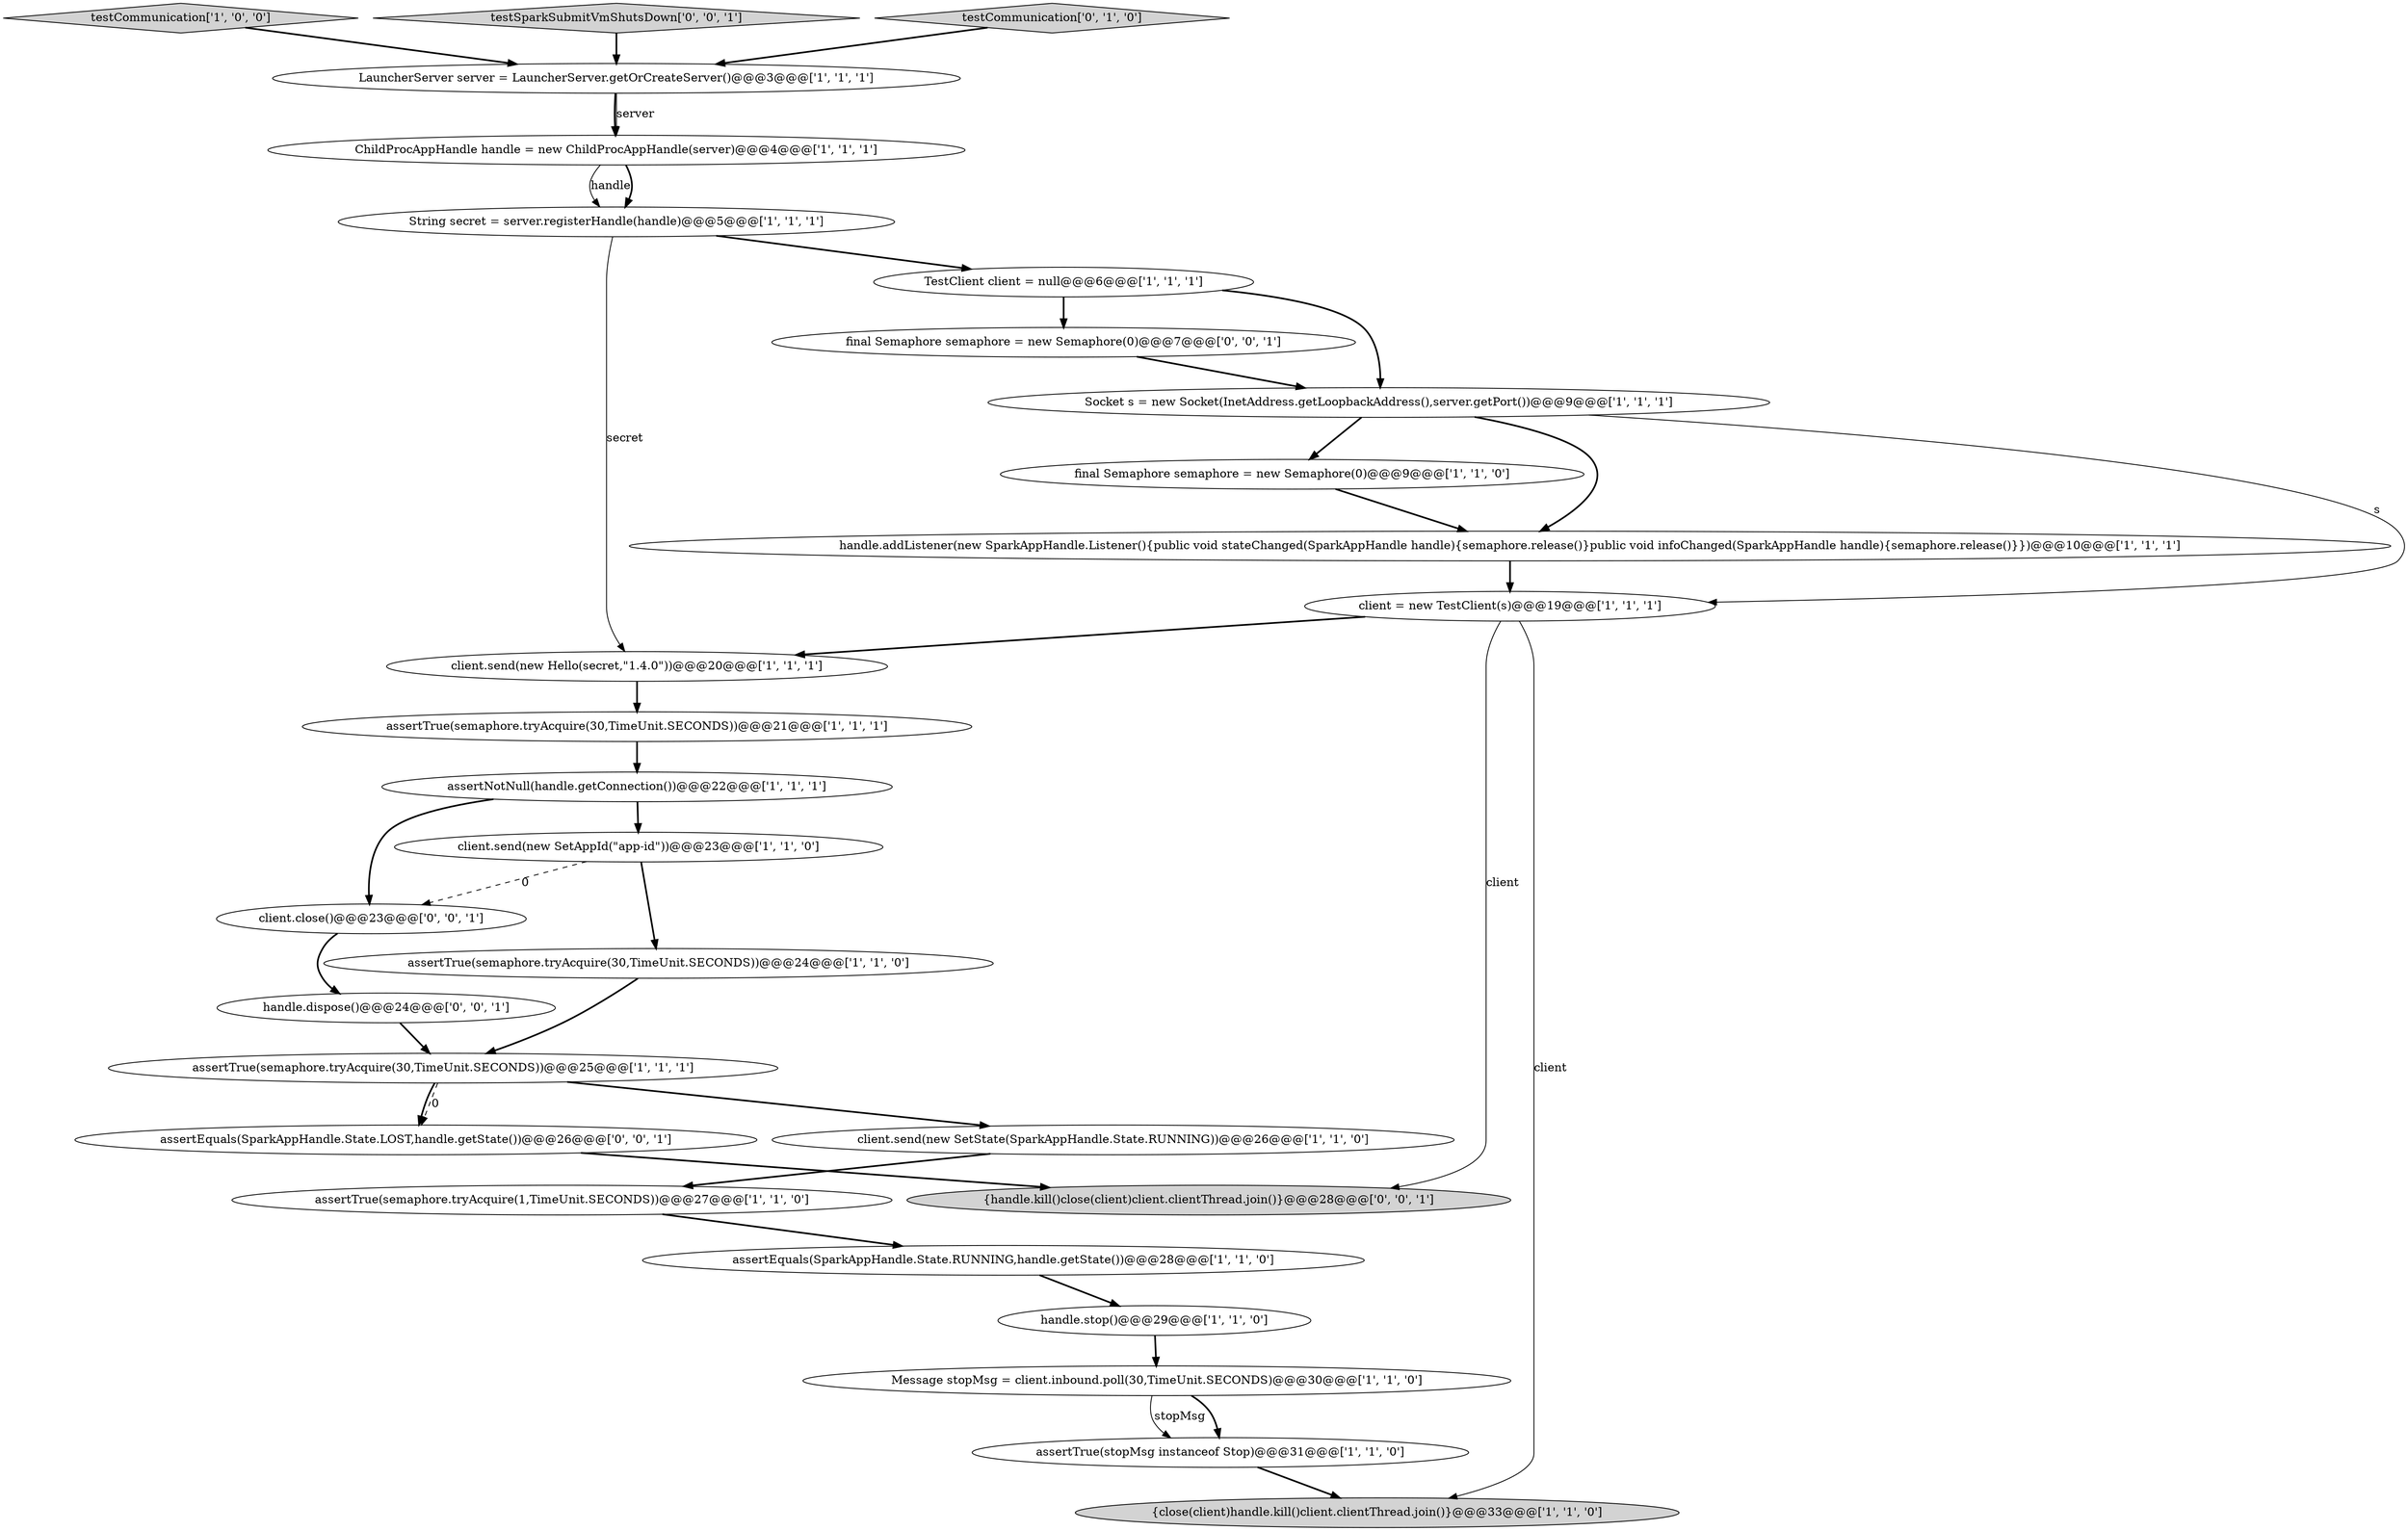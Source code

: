digraph {
12 [style = filled, label = "String secret = server.registerHandle(handle)@@@5@@@['1', '1', '1']", fillcolor = white, shape = ellipse image = "AAA0AAABBB1BBB"];
5 [style = filled, label = "testCommunication['1', '0', '0']", fillcolor = lightgray, shape = diamond image = "AAA0AAABBB1BBB"];
20 [style = filled, label = "handle.addListener(new SparkAppHandle.Listener(){public void stateChanged(SparkAppHandle handle){semaphore.release()}public void infoChanged(SparkAppHandle handle){semaphore.release()}})@@@10@@@['1', '1', '1']", fillcolor = white, shape = ellipse image = "AAA0AAABBB1BBB"];
10 [style = filled, label = "client = new TestClient(s)@@@19@@@['1', '1', '1']", fillcolor = white, shape = ellipse image = "AAA0AAABBB1BBB"];
6 [style = filled, label = "client.send(new SetAppId(\"app-id\"))@@@23@@@['1', '1', '0']", fillcolor = white, shape = ellipse image = "AAA0AAABBB1BBB"];
8 [style = filled, label = "Message stopMsg = client.inbound.poll(30,TimeUnit.SECONDS)@@@30@@@['1', '1', '0']", fillcolor = white, shape = ellipse image = "AAA0AAABBB1BBB"];
9 [style = filled, label = "ChildProcAppHandle handle = new ChildProcAppHandle(server)@@@4@@@['1', '1', '1']", fillcolor = white, shape = ellipse image = "AAA0AAABBB1BBB"];
7 [style = filled, label = "{close(client)handle.kill()client.clientThread.join()}@@@33@@@['1', '1', '0']", fillcolor = lightgray, shape = ellipse image = "AAA0AAABBB1BBB"];
11 [style = filled, label = "LauncherServer server = LauncherServer.getOrCreateServer()@@@3@@@['1', '1', '1']", fillcolor = white, shape = ellipse image = "AAA0AAABBB1BBB"];
13 [style = filled, label = "assertTrue(semaphore.tryAcquire(30,TimeUnit.SECONDS))@@@24@@@['1', '1', '0']", fillcolor = white, shape = ellipse image = "AAA0AAABBB1BBB"];
14 [style = filled, label = "assertTrue(semaphore.tryAcquire(30,TimeUnit.SECONDS))@@@25@@@['1', '1', '1']", fillcolor = white, shape = ellipse image = "AAA0AAABBB1BBB"];
4 [style = filled, label = "handle.stop()@@@29@@@['1', '1', '0']", fillcolor = white, shape = ellipse image = "AAA0AAABBB1BBB"];
26 [style = filled, label = "testSparkSubmitVmShutsDown['0', '0', '1']", fillcolor = lightgray, shape = diamond image = "AAA0AAABBB3BBB"];
0 [style = filled, label = "final Semaphore semaphore = new Semaphore(0)@@@9@@@['1', '1', '0']", fillcolor = white, shape = ellipse image = "AAA0AAABBB1BBB"];
24 [style = filled, label = "client.close()@@@23@@@['0', '0', '1']", fillcolor = white, shape = ellipse image = "AAA0AAABBB3BBB"];
25 [style = filled, label = "assertEquals(SparkAppHandle.State.LOST,handle.getState())@@@26@@@['0', '0', '1']", fillcolor = white, shape = ellipse image = "AAA0AAABBB3BBB"];
2 [style = filled, label = "assertTrue(semaphore.tryAcquire(30,TimeUnit.SECONDS))@@@21@@@['1', '1', '1']", fillcolor = white, shape = ellipse image = "AAA0AAABBB1BBB"];
3 [style = filled, label = "assertTrue(stopMsg instanceof Stop)@@@31@@@['1', '1', '0']", fillcolor = white, shape = ellipse image = "AAA0AAABBB1BBB"];
23 [style = filled, label = "final Semaphore semaphore = new Semaphore(0)@@@7@@@['0', '0', '1']", fillcolor = white, shape = ellipse image = "AAA0AAABBB3BBB"];
18 [style = filled, label = "assertEquals(SparkAppHandle.State.RUNNING,handle.getState())@@@28@@@['1', '1', '0']", fillcolor = white, shape = ellipse image = "AAA0AAABBB1BBB"];
27 [style = filled, label = "{handle.kill()close(client)client.clientThread.join()}@@@28@@@['0', '0', '1']", fillcolor = lightgray, shape = ellipse image = "AAA0AAABBB3BBB"];
1 [style = filled, label = "client.send(new Hello(secret,\"1.4.0\"))@@@20@@@['1', '1', '1']", fillcolor = white, shape = ellipse image = "AAA0AAABBB1BBB"];
22 [style = filled, label = "testCommunication['0', '1', '0']", fillcolor = lightgray, shape = diamond image = "AAA0AAABBB2BBB"];
16 [style = filled, label = "TestClient client = null@@@6@@@['1', '1', '1']", fillcolor = white, shape = ellipse image = "AAA0AAABBB1BBB"];
19 [style = filled, label = "Socket s = new Socket(InetAddress.getLoopbackAddress(),server.getPort())@@@9@@@['1', '1', '1']", fillcolor = white, shape = ellipse image = "AAA0AAABBB1BBB"];
21 [style = filled, label = "client.send(new SetState(SparkAppHandle.State.RUNNING))@@@26@@@['1', '1', '0']", fillcolor = white, shape = ellipse image = "AAA0AAABBB1BBB"];
28 [style = filled, label = "handle.dispose()@@@24@@@['0', '0', '1']", fillcolor = white, shape = ellipse image = "AAA0AAABBB3BBB"];
17 [style = filled, label = "assertTrue(semaphore.tryAcquire(1,TimeUnit.SECONDS))@@@27@@@['1', '1', '0']", fillcolor = white, shape = ellipse image = "AAA0AAABBB1BBB"];
15 [style = filled, label = "assertNotNull(handle.getConnection())@@@22@@@['1', '1', '1']", fillcolor = white, shape = ellipse image = "AAA0AAABBB1BBB"];
22->11 [style = bold, label=""];
23->19 [style = bold, label=""];
20->10 [style = bold, label=""];
14->21 [style = bold, label=""];
19->20 [style = bold, label=""];
16->19 [style = bold, label=""];
12->1 [style = solid, label="secret"];
21->17 [style = bold, label=""];
11->9 [style = bold, label=""];
6->13 [style = bold, label=""];
19->0 [style = bold, label=""];
4->8 [style = bold, label=""];
15->24 [style = bold, label=""];
3->7 [style = bold, label=""];
15->6 [style = bold, label=""];
8->3 [style = bold, label=""];
12->16 [style = bold, label=""];
10->1 [style = bold, label=""];
0->20 [style = bold, label=""];
19->10 [style = solid, label="s"];
16->23 [style = bold, label=""];
14->25 [style = dashed, label="0"];
8->3 [style = solid, label="stopMsg"];
5->11 [style = bold, label=""];
26->11 [style = bold, label=""];
6->24 [style = dashed, label="0"];
14->25 [style = bold, label=""];
10->27 [style = solid, label="client"];
11->9 [style = solid, label="server"];
10->7 [style = solid, label="client"];
24->28 [style = bold, label=""];
13->14 [style = bold, label=""];
28->14 [style = bold, label=""];
25->27 [style = bold, label=""];
1->2 [style = bold, label=""];
2->15 [style = bold, label=""];
9->12 [style = solid, label="handle"];
18->4 [style = bold, label=""];
9->12 [style = bold, label=""];
17->18 [style = bold, label=""];
}
